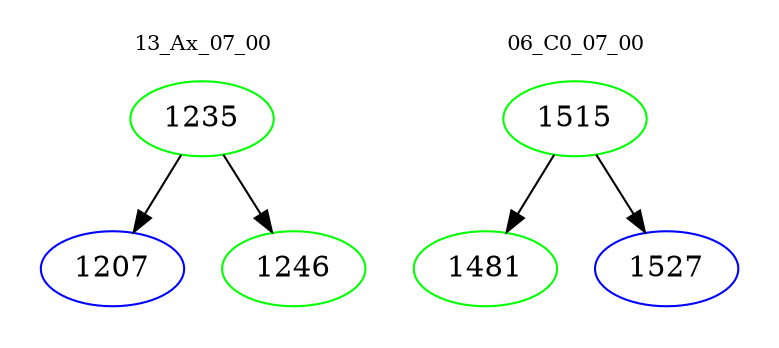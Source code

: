 digraph{
subgraph cluster_0 {
color = white
label = "13_Ax_07_00";
fontsize=10;
T0_1235 [label="1235", color="green"]
T0_1235 -> T0_1207 [color="black"]
T0_1207 [label="1207", color="blue"]
T0_1235 -> T0_1246 [color="black"]
T0_1246 [label="1246", color="green"]
}
subgraph cluster_1 {
color = white
label = "06_C0_07_00";
fontsize=10;
T1_1515 [label="1515", color="green"]
T1_1515 -> T1_1481 [color="black"]
T1_1481 [label="1481", color="green"]
T1_1515 -> T1_1527 [color="black"]
T1_1527 [label="1527", color="blue"]
}
}
